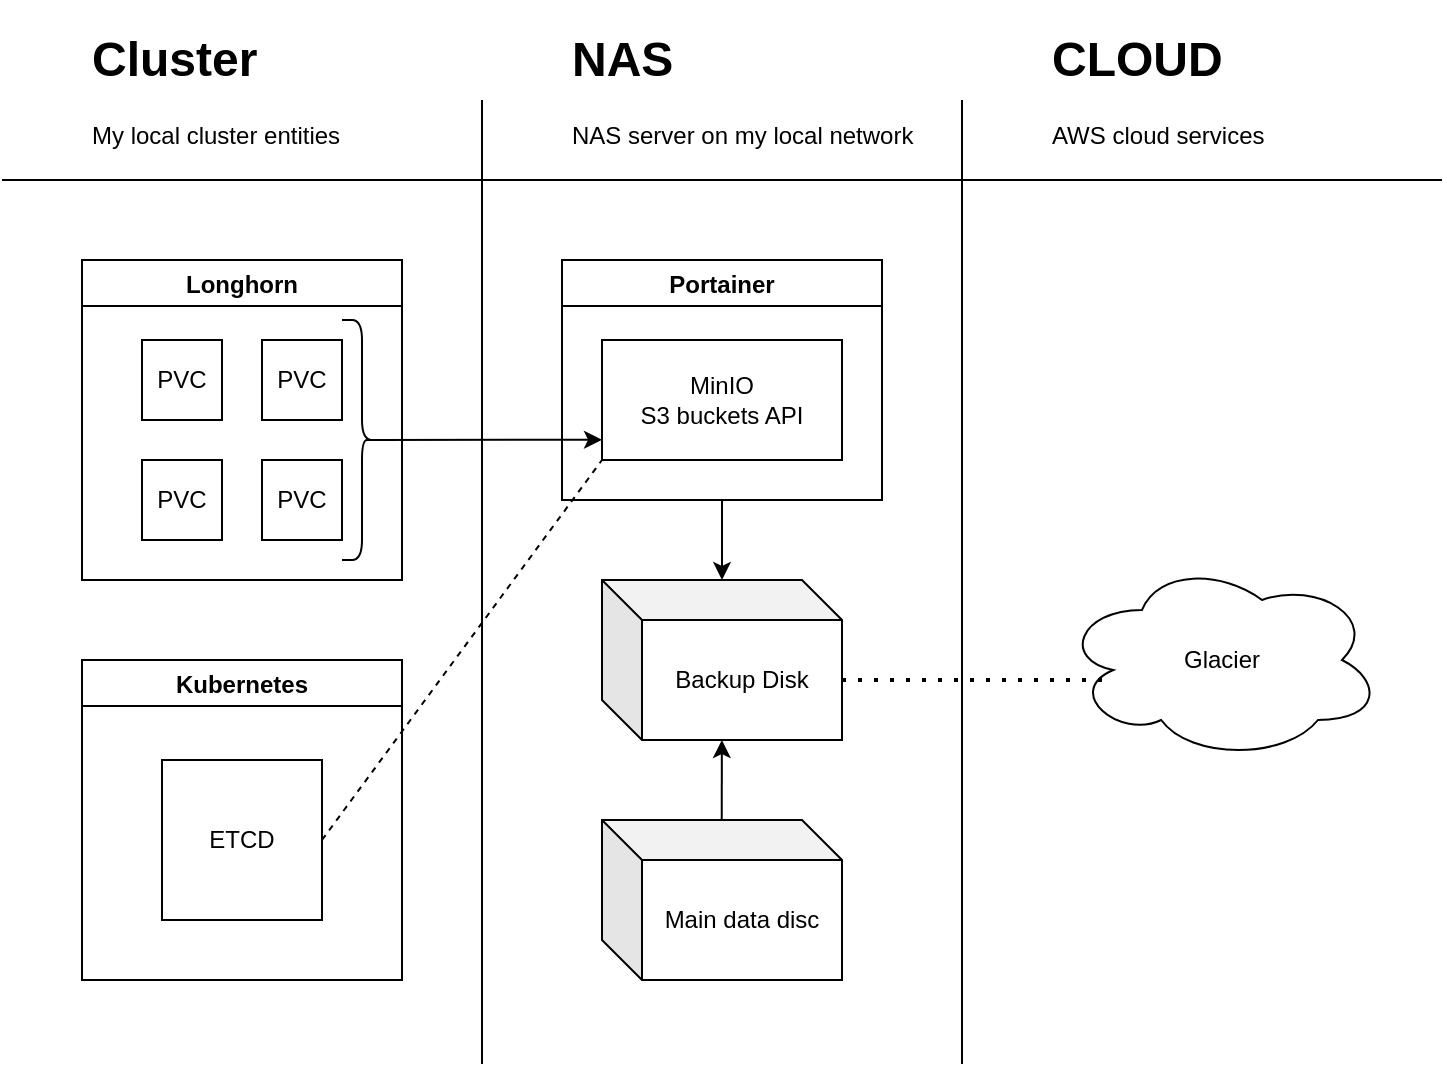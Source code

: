 <mxfile version="20.2.3" type="device"><diagram id="R2lEEEUBdFMjLlhIrx00" name="Page-1"><mxGraphModel dx="1113" dy="626" grid="1" gridSize="10" guides="1" tooltips="1" connect="1" arrows="1" fold="1" page="1" pageScale="1" pageWidth="850" pageHeight="1100" math="0" shadow="0" extFonts="Permanent Marker^https://fonts.googleapis.com/css?family=Permanent+Marker"><root><mxCell id="0"/><mxCell id="1" parent="0"/><mxCell id="38LFj-Tna0Mw5i-aOzAy-2" value="Longhorn" style="swimlane;" vertex="1" parent="1"><mxGeometry x="80" y="200" width="160.0" height="160" as="geometry"/></mxCell><mxCell id="38LFj-Tna0Mw5i-aOzAy-3" value="PVC" style="rounded=0;whiteSpace=wrap;html=1;" vertex="1" parent="38LFj-Tna0Mw5i-aOzAy-2"><mxGeometry x="30" y="40" width="40" height="40" as="geometry"/></mxCell><mxCell id="38LFj-Tna0Mw5i-aOzAy-4" value="PVC" style="rounded=0;whiteSpace=wrap;html=1;" vertex="1" parent="38LFj-Tna0Mw5i-aOzAy-2"><mxGeometry x="90" y="40" width="40" height="40" as="geometry"/></mxCell><mxCell id="38LFj-Tna0Mw5i-aOzAy-5" value="PVC" style="rounded=0;whiteSpace=wrap;html=1;" vertex="1" parent="38LFj-Tna0Mw5i-aOzAy-2"><mxGeometry x="30" y="100" width="40" height="40" as="geometry"/></mxCell><mxCell id="38LFj-Tna0Mw5i-aOzAy-6" value="PVC" style="rounded=0;whiteSpace=wrap;html=1;" vertex="1" parent="38LFj-Tna0Mw5i-aOzAy-2"><mxGeometry x="90" y="100" width="40" height="40" as="geometry"/></mxCell><mxCell id="38LFj-Tna0Mw5i-aOzAy-31" value="" style="shape=curlyBracket;whiteSpace=wrap;html=1;rounded=1;flipH=1;size=0.5;" vertex="1" parent="38LFj-Tna0Mw5i-aOzAy-2"><mxGeometry x="130.0" y="30.0" width="20" height="120" as="geometry"/></mxCell><mxCell id="38LFj-Tna0Mw5i-aOzAy-7" value="Kubernetes" style="swimlane;" vertex="1" parent="1"><mxGeometry x="80" y="400" width="160" height="160" as="geometry"/></mxCell><mxCell id="38LFj-Tna0Mw5i-aOzAy-10" value="ETCD" style="rounded=0;whiteSpace=wrap;html=1;" vertex="1" parent="38LFj-Tna0Mw5i-aOzAy-7"><mxGeometry x="40" y="50" width="80" height="80" as="geometry"/></mxCell><mxCell id="38LFj-Tna0Mw5i-aOzAy-12" value="" style="endArrow=none;html=1;rounded=0;" edge="1" parent="1"><mxGeometry width="50" height="50" relative="1" as="geometry"><mxPoint x="40" y="160" as="sourcePoint"/><mxPoint x="760" y="160" as="targetPoint"/></mxGeometry></mxCell><mxCell id="38LFj-Tna0Mw5i-aOzAy-13" value="" style="endArrow=none;html=1;rounded=0;" edge="1" parent="1"><mxGeometry width="50" height="50" relative="1" as="geometry"><mxPoint x="280" y="602" as="sourcePoint"/><mxPoint x="280" y="120" as="targetPoint"/></mxGeometry></mxCell><mxCell id="38LFj-Tna0Mw5i-aOzAy-14" value="" style="endArrow=none;html=1;rounded=0;" edge="1" parent="1"><mxGeometry width="50" height="50" relative="1" as="geometry"><mxPoint x="520" y="602" as="sourcePoint"/><mxPoint x="520" y="120" as="targetPoint"/></mxGeometry></mxCell><mxCell id="38LFj-Tna0Mw5i-aOzAy-16" value="&lt;h1&gt;Cluster&lt;/h1&gt;&lt;p&gt;My local cluster entities&lt;/p&gt;" style="text;html=1;strokeColor=none;fillColor=none;spacing=5;spacingTop=-20;whiteSpace=wrap;overflow=hidden;rounded=0;" vertex="1" parent="1"><mxGeometry x="80" y="80" width="200" height="80" as="geometry"/></mxCell><mxCell id="38LFj-Tna0Mw5i-aOzAy-17" value="&lt;h1&gt;NAS&lt;/h1&gt;&lt;p&gt;NAS server on my local network&lt;/p&gt;" style="text;html=1;strokeColor=none;fillColor=none;spacing=5;spacingTop=-20;whiteSpace=wrap;overflow=hidden;rounded=0;" vertex="1" parent="1"><mxGeometry x="320" y="80" width="200" height="80" as="geometry"/></mxCell><mxCell id="38LFj-Tna0Mw5i-aOzAy-18" value="&lt;h1&gt;CLOUD&lt;/h1&gt;&lt;p&gt;AWS cloud services&lt;/p&gt;" style="text;html=1;strokeColor=none;fillColor=none;spacing=5;spacingTop=-20;whiteSpace=wrap;overflow=hidden;rounded=0;" vertex="1" parent="1"><mxGeometry x="560" y="80" width="200" height="80" as="geometry"/></mxCell><mxCell id="38LFj-Tna0Mw5i-aOzAy-20" value="Glacier" style="ellipse;shape=cloud;whiteSpace=wrap;html=1;" vertex="1" parent="1"><mxGeometry x="570" y="350" width="160" height="100" as="geometry"/></mxCell><mxCell id="38LFj-Tna0Mw5i-aOzAy-21" value="Main data disc" style="shape=cube;whiteSpace=wrap;html=1;boundedLbl=1;backgroundOutline=1;darkOpacity=0.05;darkOpacity2=0.1;" vertex="1" parent="1"><mxGeometry x="340" y="480" width="120" height="80" as="geometry"/></mxCell><mxCell id="38LFj-Tna0Mw5i-aOzAy-22" value="Backup Disk" style="shape=cube;whiteSpace=wrap;html=1;boundedLbl=1;backgroundOutline=1;darkOpacity=0.05;darkOpacity2=0.1;" vertex="1" parent="1"><mxGeometry x="340" y="360" width="120" height="80" as="geometry"/></mxCell><mxCell id="38LFj-Tna0Mw5i-aOzAy-23" value="Portainer" style="swimlane;" vertex="1" parent="1"><mxGeometry x="320" y="200" width="160" height="120" as="geometry"/></mxCell><mxCell id="38LFj-Tna0Mw5i-aOzAy-24" value="MinIO&lt;br&gt;S3 buckets API" style="rounded=0;whiteSpace=wrap;html=1;" vertex="1" parent="38LFj-Tna0Mw5i-aOzAy-23"><mxGeometry x="20" y="40" width="120" height="60" as="geometry"/></mxCell><mxCell id="38LFj-Tna0Mw5i-aOzAy-28" value="" style="endArrow=classic;html=1;rounded=0;entryX=0;entryY=0.5;entryDx=0;entryDy=0;exitX=0.1;exitY=0.5;exitDx=0;exitDy=0;exitPerimeter=0;" edge="1" parent="38LFj-Tna0Mw5i-aOzAy-23" source="38LFj-Tna0Mw5i-aOzAy-31"><mxGeometry width="50" height="50" relative="1" as="geometry"><mxPoint x="-90" y="89.87" as="sourcePoint"/><mxPoint x="20" y="89.87" as="targetPoint"/></mxGeometry></mxCell><mxCell id="38LFj-Tna0Mw5i-aOzAy-25" value="" style="endArrow=classic;html=1;rounded=0;exitX=0.5;exitY=1;exitDx=0;exitDy=0;" edge="1" parent="1" source="38LFj-Tna0Mw5i-aOzAy-23" target="38LFj-Tna0Mw5i-aOzAy-22"><mxGeometry width="50" height="50" relative="1" as="geometry"><mxPoint x="370" y="380" as="sourcePoint"/><mxPoint x="420" y="330" as="targetPoint"/></mxGeometry></mxCell><mxCell id="38LFj-Tna0Mw5i-aOzAy-26" value="" style="endArrow=classic;html=1;rounded=0;exitX=0.55;exitY=0.006;exitDx=0;exitDy=0;exitPerimeter=0;" edge="1" parent="1" target="38LFj-Tna0Mw5i-aOzAy-22"><mxGeometry width="50" height="50" relative="1" as="geometry"><mxPoint x="399.86" y="480.48" as="sourcePoint"/><mxPoint x="399.86" y="440" as="targetPoint"/></mxGeometry></mxCell><mxCell id="38LFj-Tna0Mw5i-aOzAy-32" value="" style="endArrow=none;dashed=1;html=1;rounded=0;entryX=0;entryY=1;entryDx=0;entryDy=0;" edge="1" parent="1" target="38LFj-Tna0Mw5i-aOzAy-24"><mxGeometry width="50" height="50" relative="1" as="geometry"><mxPoint x="200" y="490" as="sourcePoint"/><mxPoint x="350" y="360" as="targetPoint"/></mxGeometry></mxCell><mxCell id="38LFj-Tna0Mw5i-aOzAy-33" value="" style="endArrow=none;dashed=1;html=1;dashPattern=1 3;strokeWidth=2;rounded=0;exitX=0;exitY=0;exitDx=120;exitDy=50;exitPerimeter=0;entryX=0.125;entryY=0.6;entryDx=0;entryDy=0;entryPerimeter=0;" edge="1" parent="1" source="38LFj-Tna0Mw5i-aOzAy-22" target="38LFj-Tna0Mw5i-aOzAy-20"><mxGeometry width="50" height="50" relative="1" as="geometry"><mxPoint x="420" y="410" as="sourcePoint"/><mxPoint x="470" y="360" as="targetPoint"/></mxGeometry></mxCell></root></mxGraphModel></diagram></mxfile>
